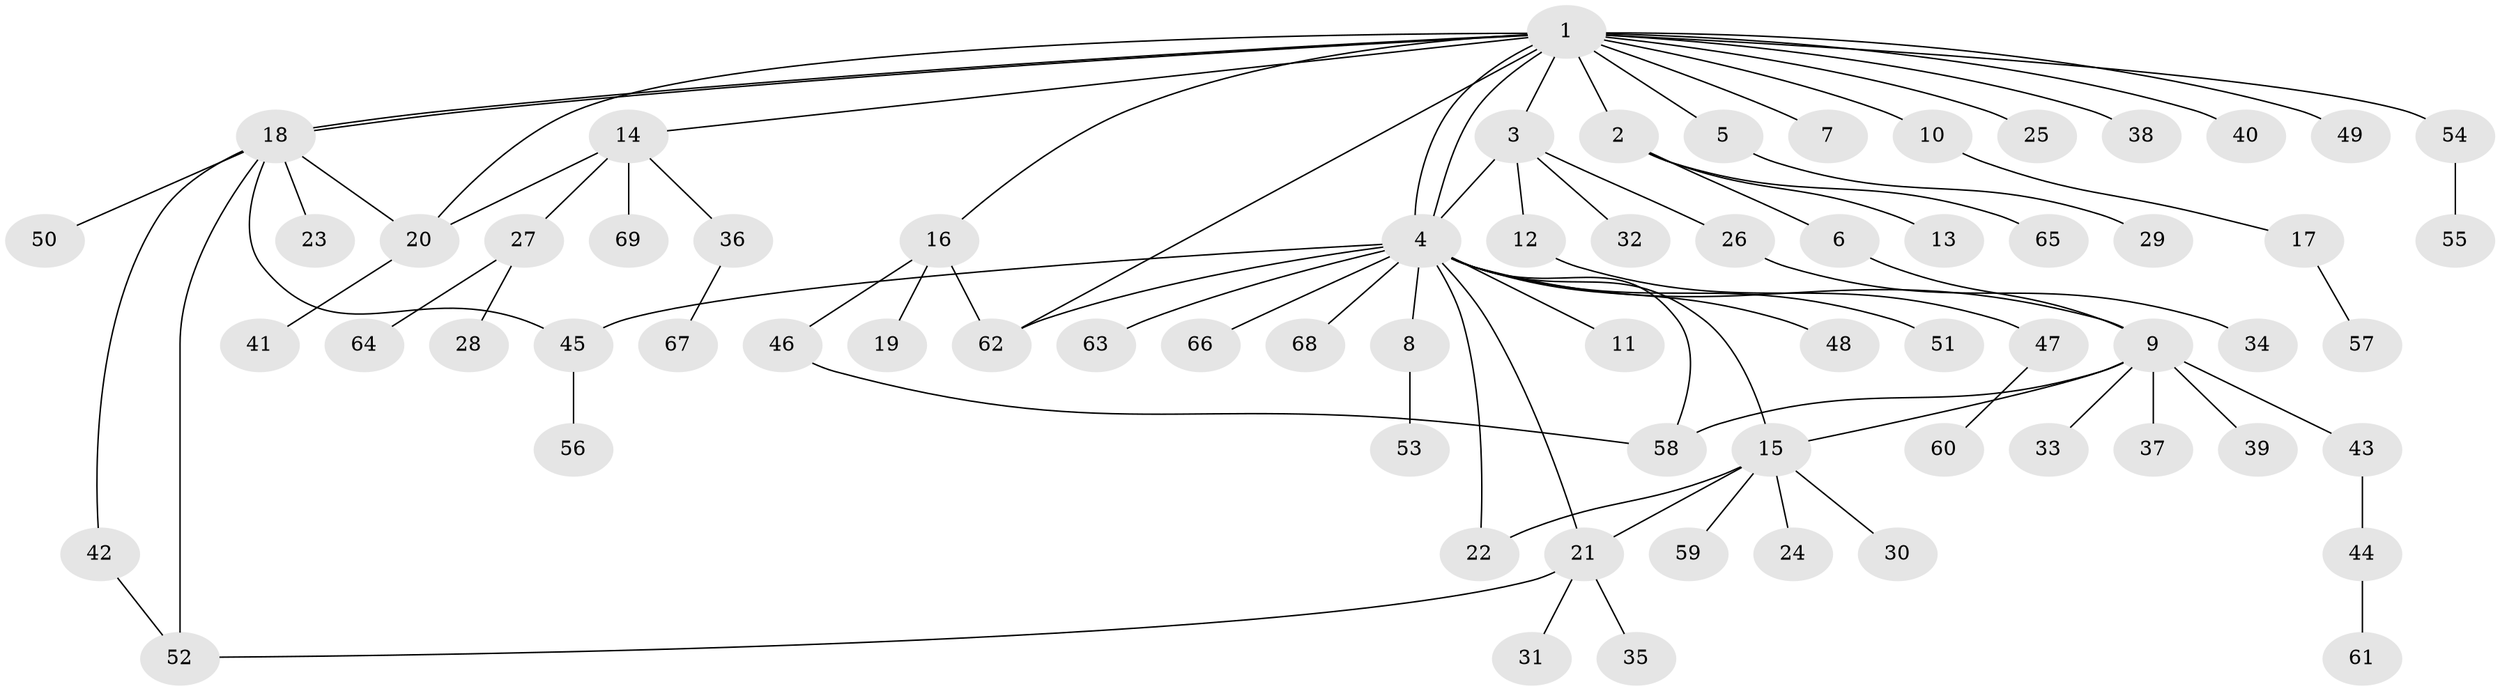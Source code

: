 // coarse degree distribution, {17: 0.02, 4: 0.04, 16: 0.02, 1: 0.62, 8: 0.02, 2: 0.14, 6: 0.06, 3: 0.06, 7: 0.02}
// Generated by graph-tools (version 1.1) at 2025/23/03/03/25 07:23:55]
// undirected, 69 vertices, 84 edges
graph export_dot {
graph [start="1"]
  node [color=gray90,style=filled];
  1;
  2;
  3;
  4;
  5;
  6;
  7;
  8;
  9;
  10;
  11;
  12;
  13;
  14;
  15;
  16;
  17;
  18;
  19;
  20;
  21;
  22;
  23;
  24;
  25;
  26;
  27;
  28;
  29;
  30;
  31;
  32;
  33;
  34;
  35;
  36;
  37;
  38;
  39;
  40;
  41;
  42;
  43;
  44;
  45;
  46;
  47;
  48;
  49;
  50;
  51;
  52;
  53;
  54;
  55;
  56;
  57;
  58;
  59;
  60;
  61;
  62;
  63;
  64;
  65;
  66;
  67;
  68;
  69;
  1 -- 2;
  1 -- 3;
  1 -- 4;
  1 -- 4;
  1 -- 5;
  1 -- 7;
  1 -- 10;
  1 -- 14;
  1 -- 16;
  1 -- 18;
  1 -- 18;
  1 -- 20;
  1 -- 25;
  1 -- 38;
  1 -- 40;
  1 -- 49;
  1 -- 54;
  1 -- 62;
  2 -- 6;
  2 -- 13;
  2 -- 65;
  3 -- 4;
  3 -- 12;
  3 -- 26;
  3 -- 32;
  4 -- 8;
  4 -- 9;
  4 -- 11;
  4 -- 15;
  4 -- 21;
  4 -- 22;
  4 -- 45;
  4 -- 48;
  4 -- 51;
  4 -- 58;
  4 -- 62;
  4 -- 63;
  4 -- 66;
  4 -- 68;
  5 -- 29;
  6 -- 9;
  8 -- 53;
  9 -- 15;
  9 -- 33;
  9 -- 37;
  9 -- 39;
  9 -- 43;
  9 -- 58;
  10 -- 17;
  12 -- 47;
  14 -- 20;
  14 -- 27;
  14 -- 36;
  14 -- 69;
  15 -- 21;
  15 -- 22;
  15 -- 24;
  15 -- 30;
  15 -- 59;
  16 -- 19;
  16 -- 46;
  16 -- 62;
  17 -- 57;
  18 -- 20;
  18 -- 23;
  18 -- 42;
  18 -- 45;
  18 -- 50;
  18 -- 52;
  20 -- 41;
  21 -- 31;
  21 -- 35;
  21 -- 52;
  26 -- 34;
  27 -- 28;
  27 -- 64;
  36 -- 67;
  42 -- 52;
  43 -- 44;
  44 -- 61;
  45 -- 56;
  46 -- 58;
  47 -- 60;
  54 -- 55;
}

